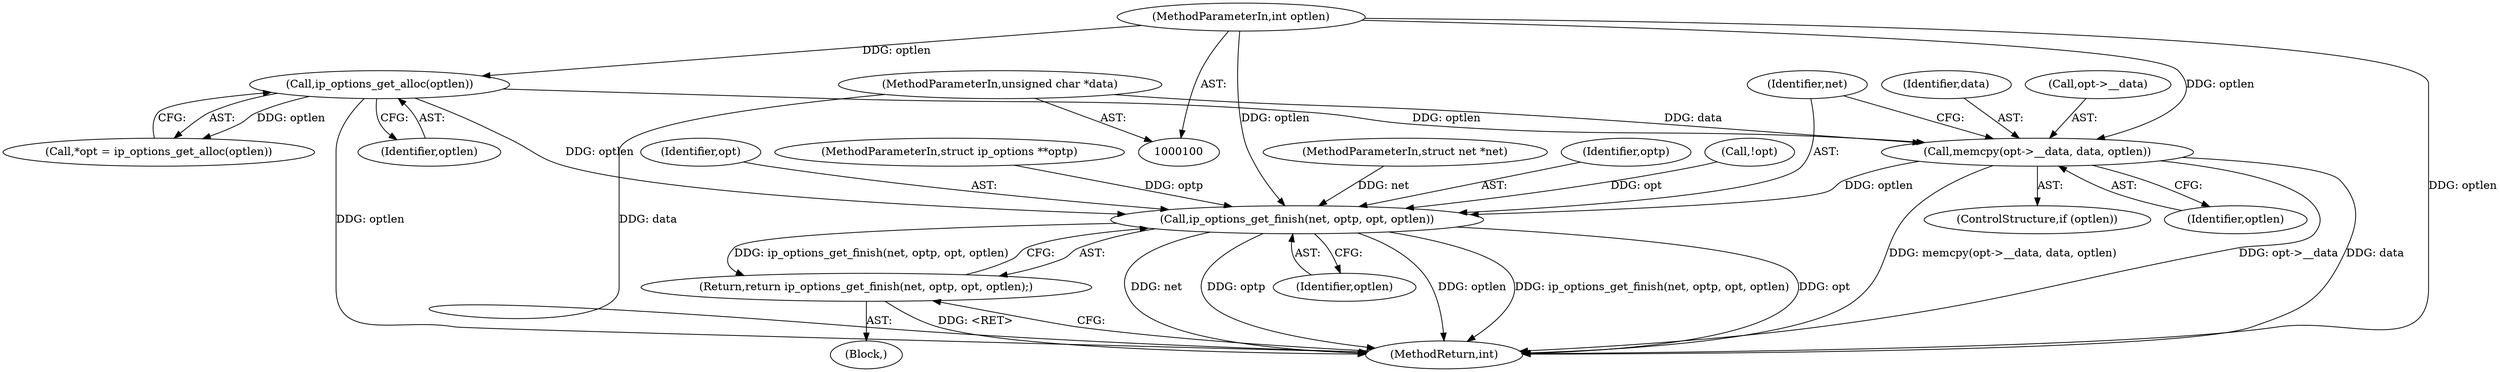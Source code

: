 digraph "0_linux_f6d8bd051c391c1c0458a30b2a7abcd939329259_17@pointer" {
"1000119" [label="(Call,memcpy(opt->__data, data, optlen))"];
"1000103" [label="(MethodParameterIn,unsigned char *data)"];
"1000109" [label="(Call,ip_options_get_alloc(optlen))"];
"1000104" [label="(MethodParameterIn,int optlen)"];
"1000126" [label="(Call,ip_options_get_finish(net, optp, opt, optlen))"];
"1000125" [label="(Return,return ip_options_get_finish(net, optp, opt, optlen);)"];
"1000128" [label="(Identifier,optp)"];
"1000103" [label="(MethodParameterIn,unsigned char *data)"];
"1000109" [label="(Call,ip_options_get_alloc(optlen))"];
"1000112" [label="(Call,!opt)"];
"1000126" [label="(Call,ip_options_get_finish(net, optp, opt, optlen))"];
"1000127" [label="(Identifier,net)"];
"1000110" [label="(Identifier,optlen)"];
"1000104" [label="(MethodParameterIn,int optlen)"];
"1000119" [label="(Call,memcpy(opt->__data, data, optlen))"];
"1000123" [label="(Identifier,data)"];
"1000120" [label="(Call,opt->__data)"];
"1000131" [label="(MethodReturn,int)"];
"1000117" [label="(ControlStructure,if (optlen))"];
"1000129" [label="(Identifier,opt)"];
"1000130" [label="(Identifier,optlen)"];
"1000105" [label="(Block,)"];
"1000102" [label="(MethodParameterIn,struct ip_options **optp)"];
"1000107" [label="(Call,*opt = ip_options_get_alloc(optlen))"];
"1000124" [label="(Identifier,optlen)"];
"1000125" [label="(Return,return ip_options_get_finish(net, optp, opt, optlen);)"];
"1000101" [label="(MethodParameterIn,struct net *net)"];
"1000119" -> "1000117"  [label="AST: "];
"1000119" -> "1000124"  [label="CFG: "];
"1000120" -> "1000119"  [label="AST: "];
"1000123" -> "1000119"  [label="AST: "];
"1000124" -> "1000119"  [label="AST: "];
"1000127" -> "1000119"  [label="CFG: "];
"1000119" -> "1000131"  [label="DDG: data"];
"1000119" -> "1000131"  [label="DDG: memcpy(opt->__data, data, optlen)"];
"1000119" -> "1000131"  [label="DDG: opt->__data"];
"1000103" -> "1000119"  [label="DDG: data"];
"1000109" -> "1000119"  [label="DDG: optlen"];
"1000104" -> "1000119"  [label="DDG: optlen"];
"1000119" -> "1000126"  [label="DDG: optlen"];
"1000103" -> "1000100"  [label="AST: "];
"1000103" -> "1000131"  [label="DDG: data"];
"1000109" -> "1000107"  [label="AST: "];
"1000109" -> "1000110"  [label="CFG: "];
"1000110" -> "1000109"  [label="AST: "];
"1000107" -> "1000109"  [label="CFG: "];
"1000109" -> "1000131"  [label="DDG: optlen"];
"1000109" -> "1000107"  [label="DDG: optlen"];
"1000104" -> "1000109"  [label="DDG: optlen"];
"1000109" -> "1000126"  [label="DDG: optlen"];
"1000104" -> "1000100"  [label="AST: "];
"1000104" -> "1000131"  [label="DDG: optlen"];
"1000104" -> "1000126"  [label="DDG: optlen"];
"1000126" -> "1000125"  [label="AST: "];
"1000126" -> "1000130"  [label="CFG: "];
"1000127" -> "1000126"  [label="AST: "];
"1000128" -> "1000126"  [label="AST: "];
"1000129" -> "1000126"  [label="AST: "];
"1000130" -> "1000126"  [label="AST: "];
"1000125" -> "1000126"  [label="CFG: "];
"1000126" -> "1000131"  [label="DDG: net"];
"1000126" -> "1000131"  [label="DDG: optp"];
"1000126" -> "1000131"  [label="DDG: optlen"];
"1000126" -> "1000131"  [label="DDG: ip_options_get_finish(net, optp, opt, optlen)"];
"1000126" -> "1000131"  [label="DDG: opt"];
"1000126" -> "1000125"  [label="DDG: ip_options_get_finish(net, optp, opt, optlen)"];
"1000101" -> "1000126"  [label="DDG: net"];
"1000102" -> "1000126"  [label="DDG: optp"];
"1000112" -> "1000126"  [label="DDG: opt"];
"1000125" -> "1000105"  [label="AST: "];
"1000131" -> "1000125"  [label="CFG: "];
"1000125" -> "1000131"  [label="DDG: <RET>"];
}
